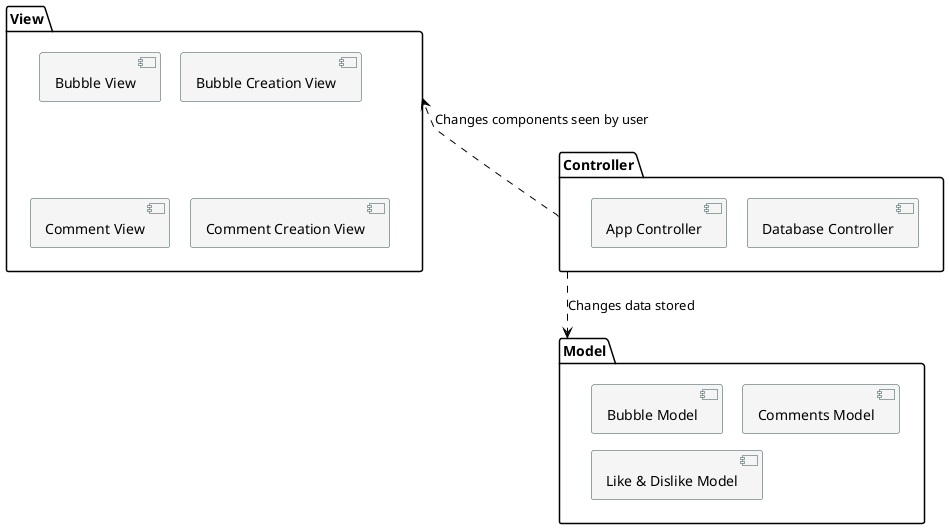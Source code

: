 @startuml logicalArchitecture
skinparam linetype polyline
skinparam ranksep 10
skinparam nodesep 20
skinparam componentBackgroundColor WhiteSmoke
skinparam componentBorderColor DarkSlateGrey
skinparam componentFontColor Black
skinparam ArrowColor Black
hide members
hide circles

package Controller{
    component "Database Controller"
    component "App Controller"
}
package Model{
    component "Bubble Model"    
    component "Comments Model"
    component "Like & Dislike Model"
}
package View{
    component "Bubble View"
    component "Bubble Creation View"
    component "Comment View"
    component "Comment Creation View"
}

View -[hidden]->Controller
Controller -[hidden]->Model
Model <.. Controller : Changes data stored
Controller .left.> View : Changes components seen by user

@enduml